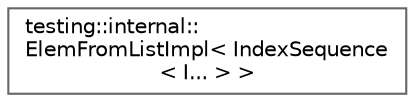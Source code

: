 digraph "Graphical Class Hierarchy"
{
 // LATEX_PDF_SIZE
  bgcolor="transparent";
  edge [fontname=Helvetica,fontsize=10,labelfontname=Helvetica,labelfontsize=10];
  node [fontname=Helvetica,fontsize=10,shape=box,height=0.2,width=0.4];
  rankdir="LR";
  Node0 [id="Node000000",label="testing::internal::\lElemFromListImpl\< IndexSequence\l\< I... \> \>",height=0.2,width=0.4,color="grey40", fillcolor="white", style="filled",URL="$structtesting_1_1internal_1_1_elem_from_list_impl_3_01_index_sequence_3_01_i_8_8_8_01_4_01_4.html",tooltip=" "];
}
